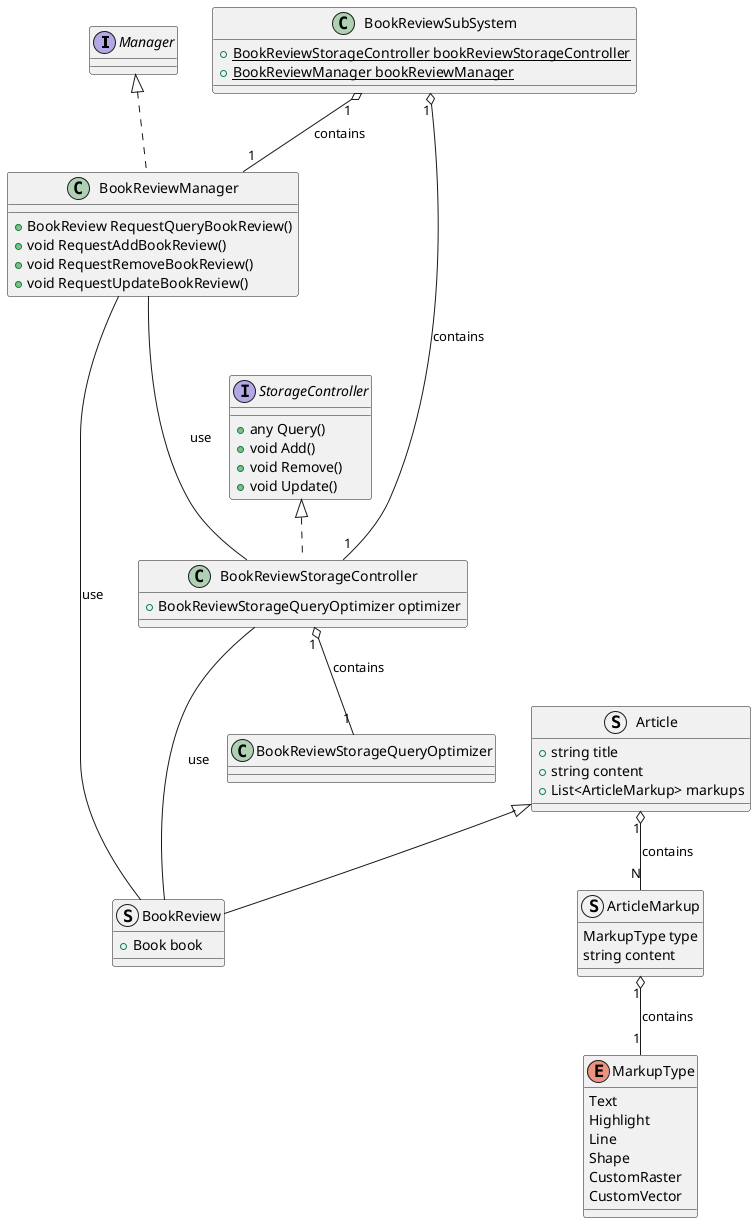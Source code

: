 @startuml
Interface Manager
Interface StorageController {
    + any Query()
    + void Add()
    + void Remove()
    + void Update()
}

enum MarkupType {
    Text
    Highlight
    Line
    Shape
    CustomRaster
    CustomVector
}

struct ArticleMarkup {
    MarkupType type
    string content
}

ArticleMarkup "1" o-- "1" MarkupType : contains

struct Article {
    + string title
    + string content
    + List<ArticleMarkup> markups
}

Article "1" o-- "N" ArticleMarkup : contains

struct BookReview extends Article {
    + Book book
}

class BookReviewManager implements Manager {
    + BookReview RequestQueryBookReview()
    + void RequestAddBookReview()
    + void RequestRemoveBookReview()
    + void RequestUpdateBookReview()
}

BookReviewManager --- BookReview : use
BookReviewManager --- BookReviewStorageController : use

class BookReviewStorageQueryOptimizer {}
class BookReviewStorageController implements StorageController {
    + BookReviewStorageQueryOptimizer optimizer
}
BookReviewStorageController "1" o-- "1" BookReviewStorageQueryOptimizer : contains

BookReviewStorageController --- BookReview : use

' BookReview SubSystem

class BookReviewSubSystem {
    + {static} BookReviewStorageController bookReviewStorageController
    + {static} BookReviewManager bookReviewManager
}
BookReviewSubSystem "1" o-- "1" BookReviewStorageController : contains
BookReviewSubSystem "1" o-- "1" BookReviewManager : contains
@enduml
